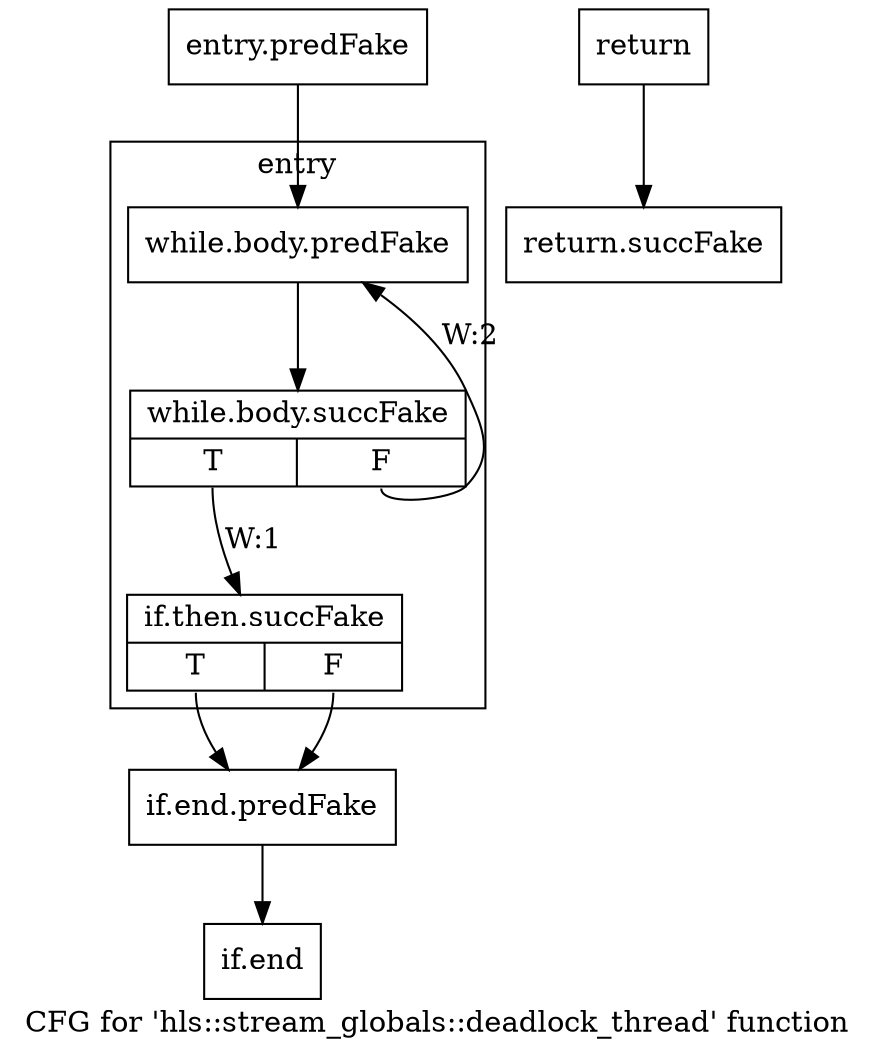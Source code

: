 digraph "CFG for 'hls::stream_globals::deadlock_thread' function" {
	label="CFG for 'hls::stream_globals::deadlock_thread' function";

	Node0x578d2d0 [shape=record,filename="",linenumber="",label="{entry.predFake}"];
	Node0x578d2d0 -> Node0x578d320[ callList="" memoryops="" filename="/tools/Xilinx/Vitis_HLS/2023.1/include/hls_stream.h" execusionnum="1"];
	Node0x58fee20 [shape=record,filename="/tools/Xilinx/Vitis_HLS/2023.1/include/hls_stream.h",linenumber="142",label="{if.then.succFake|{<s0>T|<s1>F}}"];
	Node0x58fee20:s0 -> Node0x578d460[ callList="" memoryops="" filename="/tools/Xilinx/Vitis_HLS/2023.1/include/hls_stream.h" execusionnum="0"];
	Node0x58fee20:s1 -> Node0x578d460[ callList="" memoryops="" filename="/tools/Xilinx/Vitis_HLS/2023.1/include/hls_stream.h" execusionnum="0"];
	Node0x578d460 [shape=record,filename="/tools/Xilinx/Vitis_HLS/2023.1/include/hls_stream.h",linenumber="159",label="{if.end.predFake}"];
	Node0x578d460 -> Node0x58feed0;
	Node0x58feed0 [shape=record,filename="/tools/Xilinx/Vitis_HLS/2023.1/include/hls_stream.h",linenumber="159",label="{if.end}"];
	Node0x578d500 [shape=record,filename="/tools/Xilinx/Vitis_HLS/2023.1/include/hls_stream.h",linenumber="162",label="{return}"];
	Node0x578d500 -> Node0x58fef80;
	Node0x58fef80 [shape=record,filename="/tools/Xilinx/Vitis_HLS/2023.1/include/hls_stream.h",linenumber="162",label="{return.succFake}"];
subgraph cluster_0 {
	label="entry";
	tripcount="0";
	invocationtime="1";

	Node0x578d320 [shape=record,filename="/tools/Xilinx/Vitis_HLS/2023.1/include/hls_stream.h",linenumber="140",label="{while.body.predFake}"];
	Node0x578d320 -> Node0x58fed70[ callList="" memoryops="" filename="/tools/Xilinx/Vitis_HLS/2023.1/include/hls_stream.h" execusionnum="2"];
	Node0x58fed70 [shape=record,filename="/tools/Xilinx/Vitis_HLS/2023.1/include/hls_stream.h",linenumber="141",label="{while.body.succFake|{<s0>T|<s1>F}}"];
	Node0x58fed70:s0 -> Node0x58fee20[label="W:1" callList="" memoryops="" filename="/tools/Xilinx/Vitis_HLS/2023.1/include/hls_stream.h" execusionnum="0"];
	Node0x58fed70:s1 -> Node0x578d320[label="W:2" callList="" memoryops="" filename="/tools/Xilinx/Vitis_HLS/2023.1/include/hls_stream.h" execusionnum="1"];
}
}
